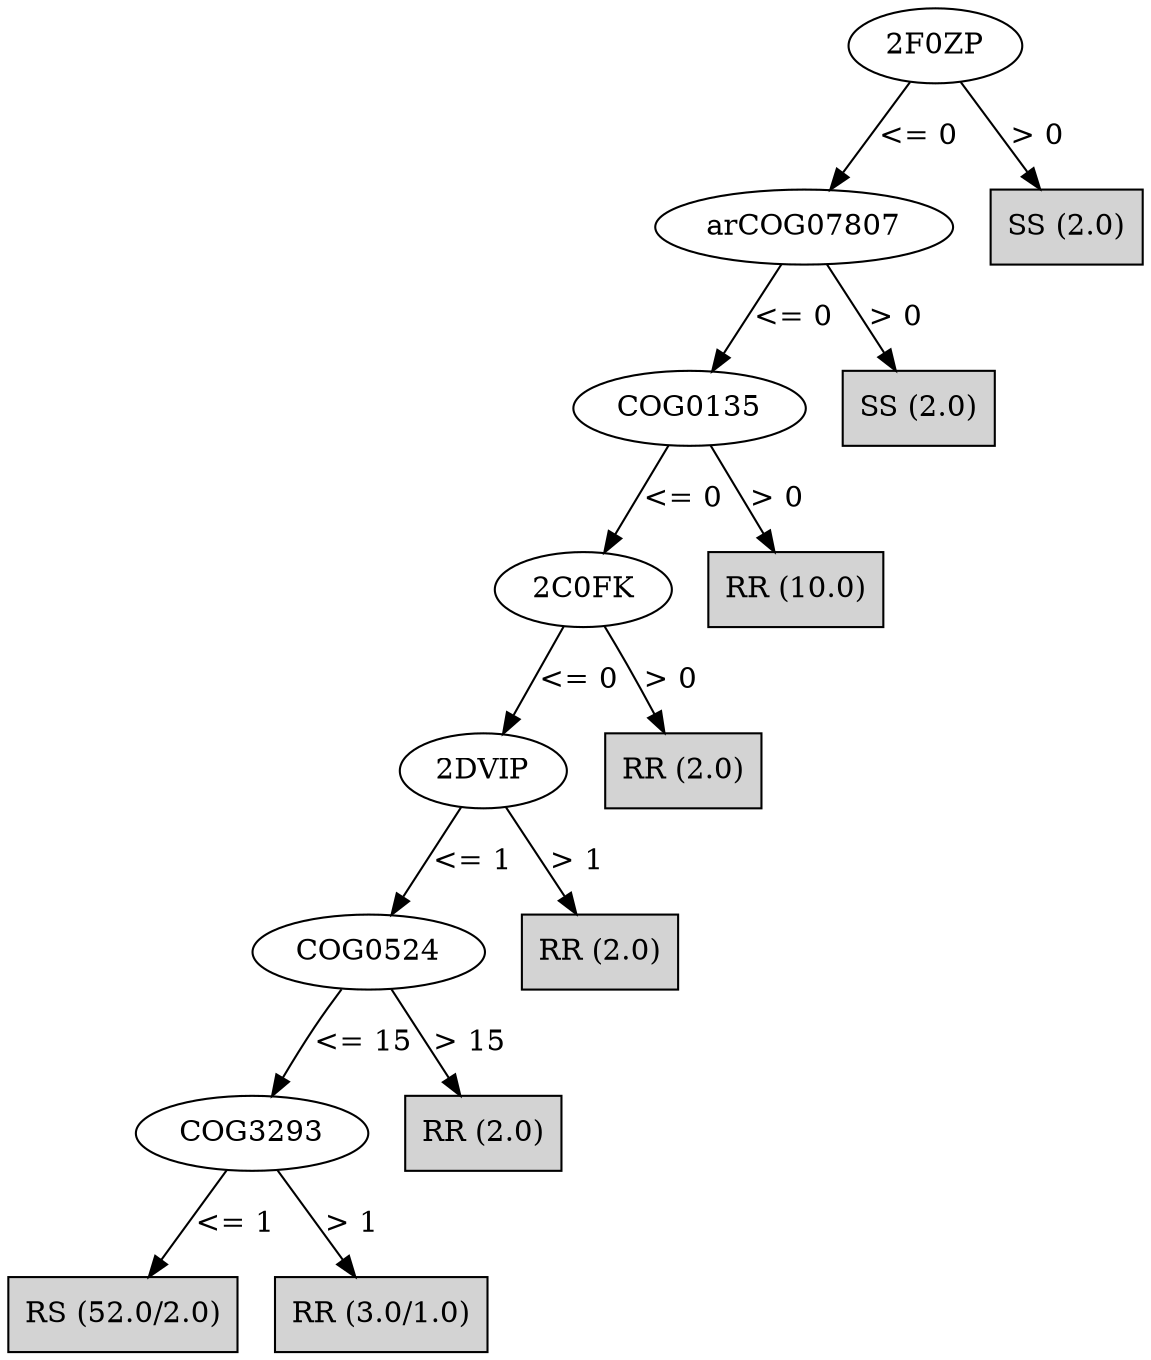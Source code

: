 digraph J48Tree {
N0 [label="2F0ZP" ]
N0->N1 [label="<= 0"]
N1 [label="arCOG07807" ]
N1->N2 [label="<= 0"]
N2 [label="COG0135" ]
N2->N3 [label="<= 0"]
N3 [label="2C0FK" ]
N3->N4 [label="<= 0"]
N4 [label="2DVIP" ]
N4->N5 [label="<= 1"]
N5 [label="COG0524" ]
N5->N6 [label="<= 15"]
N6 [label="COG3293" ]
N6->N7 [label="<= 1"]
N7 [label="RS (52.0/2.0)" shape=box style=filled ]
N6->N8 [label="> 1"]
N8 [label="RR (3.0/1.0)" shape=box style=filled ]
N5->N9 [label="> 15"]
N9 [label="RR (2.0)" shape=box style=filled ]
N4->N10 [label="> 1"]
N10 [label="RR (2.0)" shape=box style=filled ]
N3->N11 [label="> 0"]
N11 [label="RR (2.0)" shape=box style=filled ]
N2->N12 [label="> 0"]
N12 [label="RR (10.0)" shape=box style=filled ]
N1->N13 [label="> 0"]
N13 [label="SS (2.0)" shape=box style=filled ]
N0->N14 [label="> 0"]
N14 [label="SS (2.0)" shape=box style=filled ]
}

